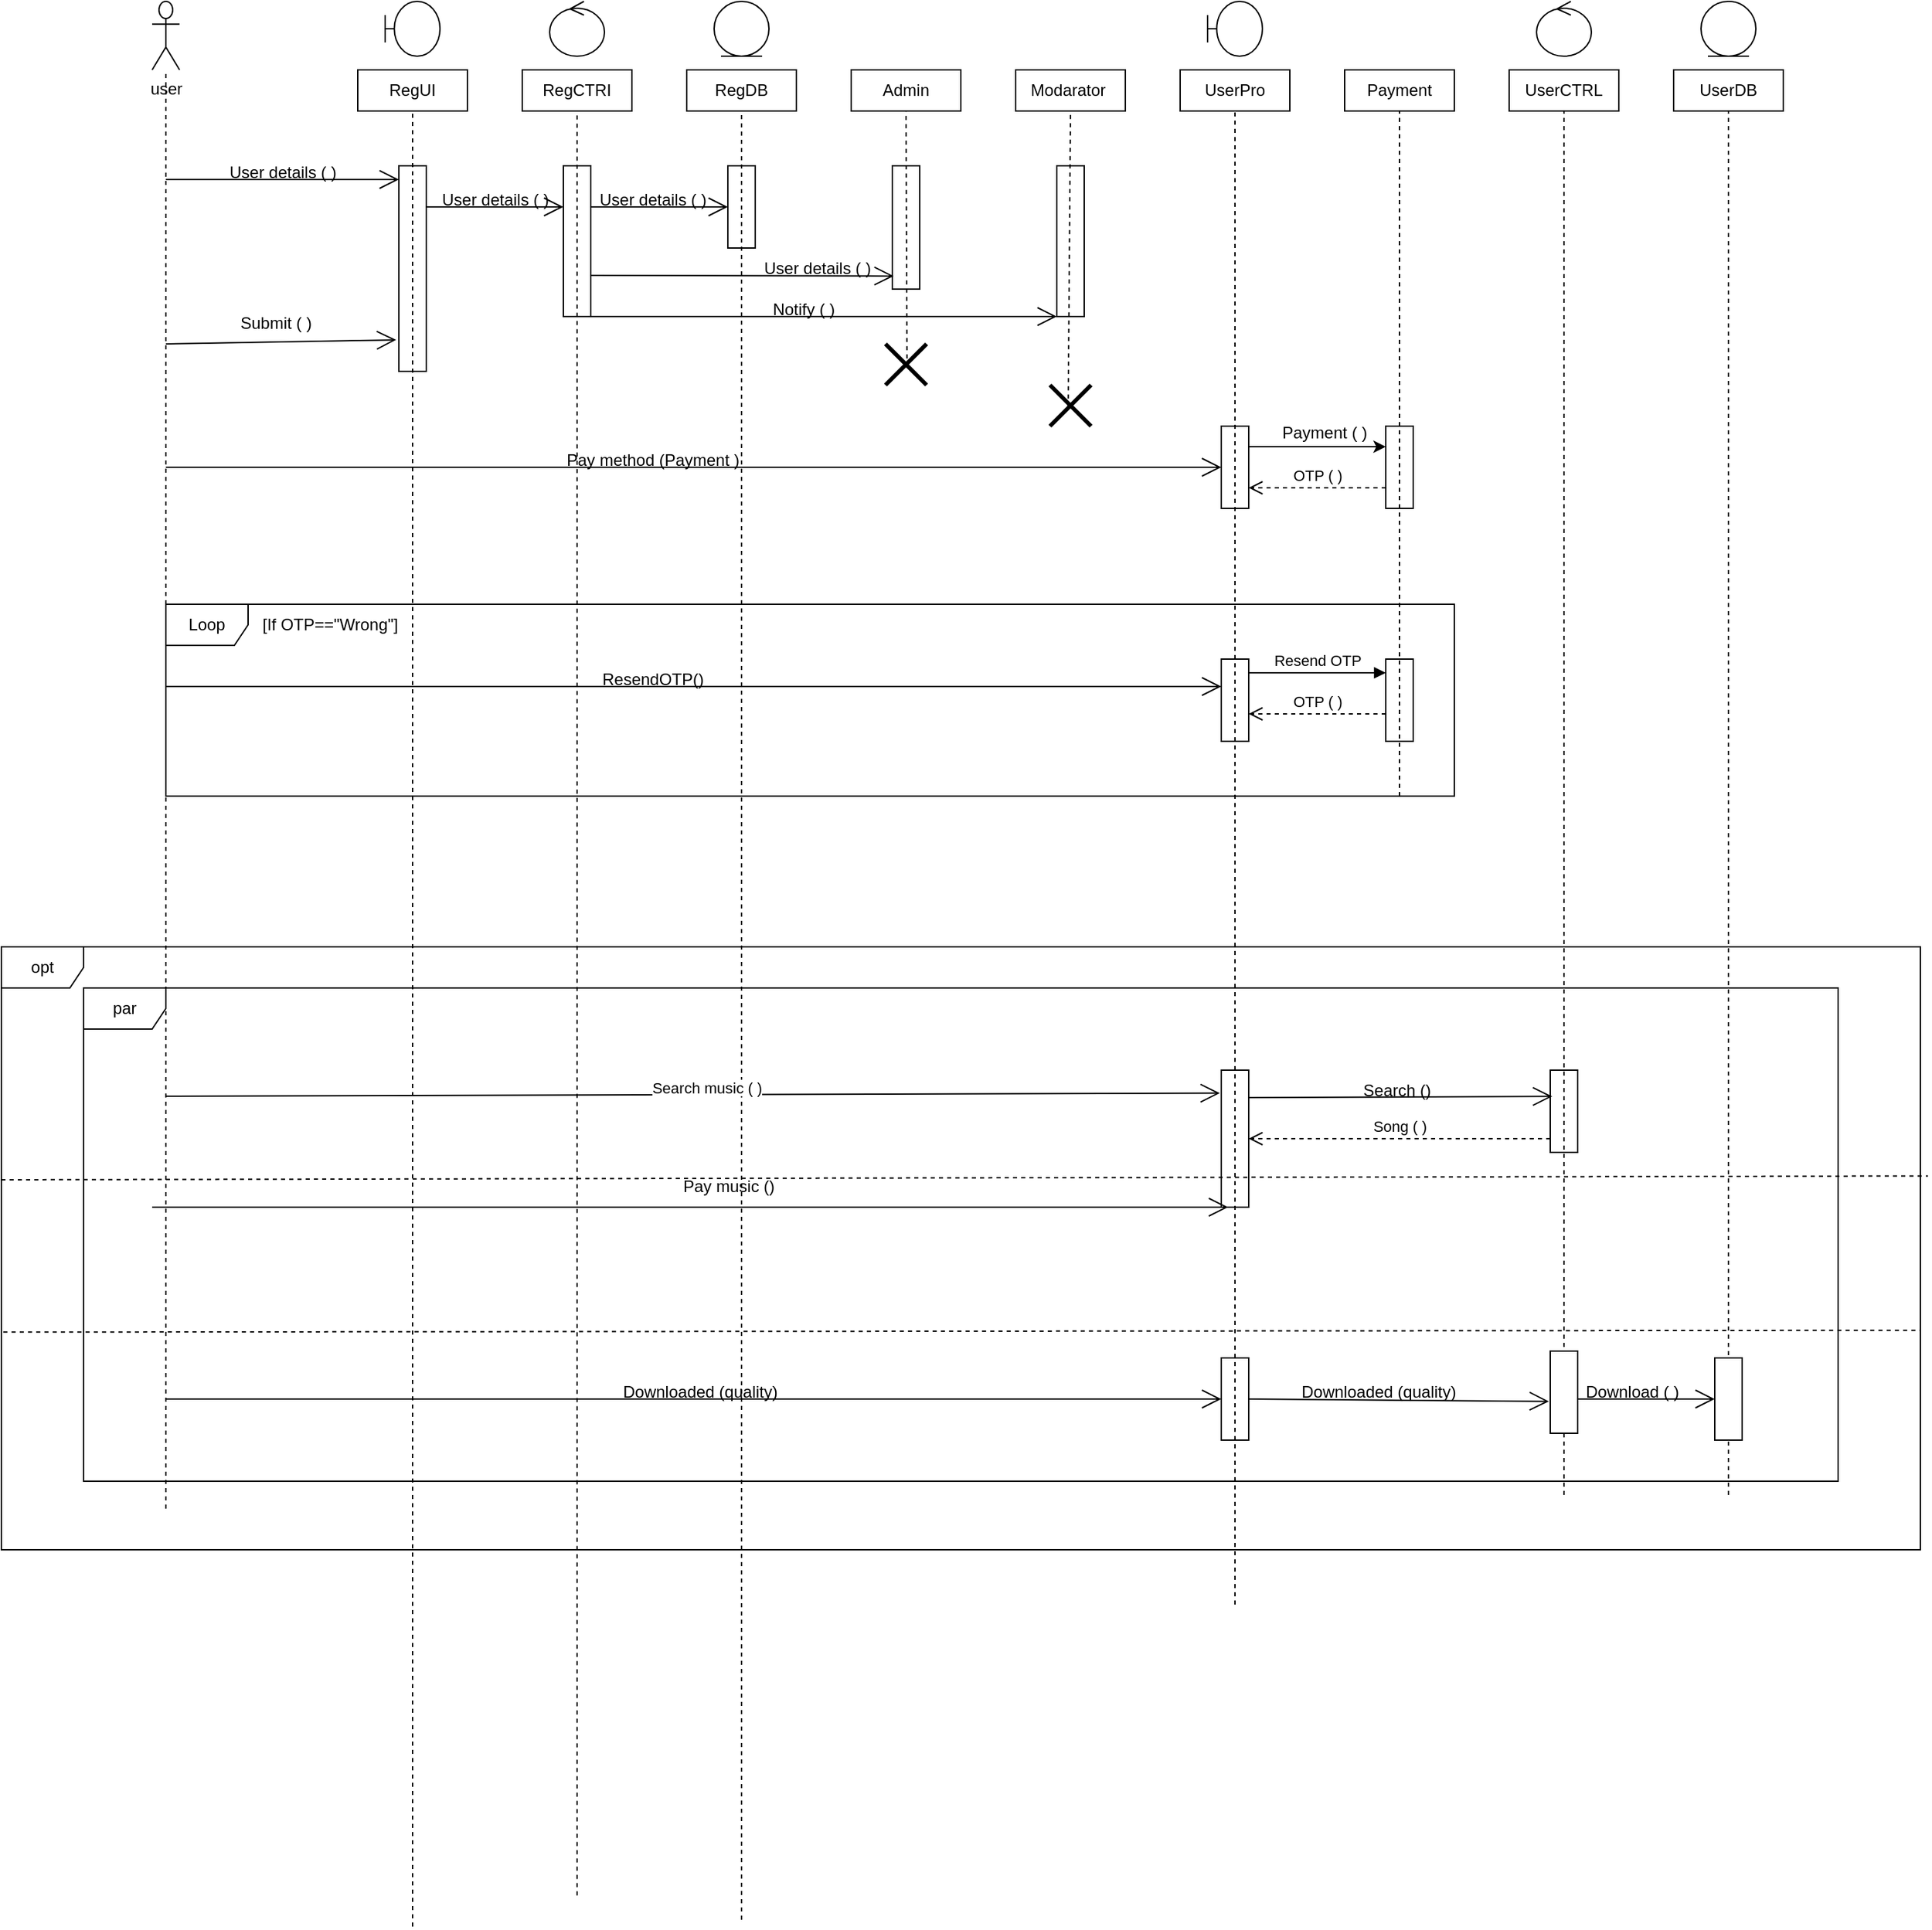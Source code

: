 <mxfile version="20.5.1" type="github">
  <diagram id="kORWXo8z2lHCYU-cHMwj" name="Page-1">
    <mxGraphModel dx="2676" dy="781" grid="1" gridSize="10" guides="1" tooltips="1" connect="1" arrows="1" fold="1" page="1" pageScale="1" pageWidth="850" pageHeight="1100" math="0" shadow="0">
      <root>
        <mxCell id="0" />
        <mxCell id="1" parent="0" />
        <mxCell id="dhr_ioXj1obli_dX_mUs-1" value="RegCTRI" style="rounded=0;whiteSpace=wrap;html=1;" parent="1" vertex="1">
          <mxGeometry x="120" y="50" width="80" height="30" as="geometry" />
        </mxCell>
        <mxCell id="dhr_ioXj1obli_dX_mUs-2" value="RegDB" style="rounded=0;whiteSpace=wrap;html=1;" parent="1" vertex="1">
          <mxGeometry x="240" y="50" width="80" height="30" as="geometry" />
        </mxCell>
        <mxCell id="dhr_ioXj1obli_dX_mUs-3" value="Admin" style="rounded=0;whiteSpace=wrap;html=1;" parent="1" vertex="1">
          <mxGeometry x="360" y="50" width="80" height="30" as="geometry" />
        </mxCell>
        <mxCell id="dhr_ioXj1obli_dX_mUs-4" value="Modarator&amp;nbsp;" style="rounded=0;whiteSpace=wrap;html=1;" parent="1" vertex="1">
          <mxGeometry x="480" y="50" width="80" height="30" as="geometry" />
        </mxCell>
        <mxCell id="dhr_ioXj1obli_dX_mUs-5" value="Payment" style="rounded=0;whiteSpace=wrap;html=1;" parent="1" vertex="1">
          <mxGeometry x="720" y="50" width="80" height="30" as="geometry" />
        </mxCell>
        <mxCell id="dhr_ioXj1obli_dX_mUs-6" value="UserPro" style="rounded=0;whiteSpace=wrap;html=1;" parent="1" vertex="1">
          <mxGeometry x="600" y="50" width="80" height="30" as="geometry" />
        </mxCell>
        <mxCell id="dhr_ioXj1obli_dX_mUs-7" value="user" style="shape=umlActor;verticalLabelPosition=bottom;verticalAlign=top;html=1;outlineConnect=0;" parent="1" vertex="1">
          <mxGeometry x="-150" width="20" height="50" as="geometry" />
        </mxCell>
        <mxCell id="dhr_ioXj1obli_dX_mUs-8" value="RegUI" style="rounded=0;whiteSpace=wrap;html=1;" parent="1" vertex="1">
          <mxGeometry y="50" width="80" height="30" as="geometry" />
        </mxCell>
        <mxCell id="dhr_ioXj1obli_dX_mUs-9" value="UserCTRL" style="rounded=0;whiteSpace=wrap;html=1;" parent="1" vertex="1">
          <mxGeometry x="840" y="50" width="80" height="30" as="geometry" />
        </mxCell>
        <mxCell id="dhr_ioXj1obli_dX_mUs-10" value="UserDB" style="rounded=0;whiteSpace=wrap;html=1;" parent="1" vertex="1">
          <mxGeometry x="960" y="50" width="80" height="30" as="geometry" />
        </mxCell>
        <mxCell id="dhr_ioXj1obli_dX_mUs-11" value="" style="endArrow=none;dashed=1;html=1;rounded=0;" parent="1" target="dhr_ioXj1obli_dX_mUs-7" edge="1">
          <mxGeometry width="50" height="50" relative="1" as="geometry">
            <mxPoint x="-140" y="1100" as="sourcePoint" />
            <mxPoint x="-140" y="110" as="targetPoint" />
          </mxGeometry>
        </mxCell>
        <mxCell id="dhr_ioXj1obli_dX_mUs-12" value="" style="rounded=0;whiteSpace=wrap;html=1;" parent="1" vertex="1">
          <mxGeometry x="30" y="120" width="20" height="150" as="geometry" />
        </mxCell>
        <mxCell id="dhr_ioXj1obli_dX_mUs-13" value="" style="rounded=0;whiteSpace=wrap;html=1;" parent="1" vertex="1">
          <mxGeometry x="150" y="120" width="20" height="110" as="geometry" />
        </mxCell>
        <mxCell id="dhr_ioXj1obli_dX_mUs-14" value="" style="rounded=0;whiteSpace=wrap;html=1;" parent="1" vertex="1">
          <mxGeometry x="390" y="120" width="20" height="90" as="geometry" />
        </mxCell>
        <mxCell id="dhr_ioXj1obli_dX_mUs-15" value="" style="rounded=0;whiteSpace=wrap;html=1;" parent="1" vertex="1">
          <mxGeometry x="270" y="120" width="20" height="60" as="geometry" />
        </mxCell>
        <mxCell id="dhr_ioXj1obli_dX_mUs-16" value="" style="rounded=0;whiteSpace=wrap;html=1;" parent="1" vertex="1">
          <mxGeometry x="510" y="120" width="20" height="110" as="geometry" />
        </mxCell>
        <mxCell id="dhr_ioXj1obli_dX_mUs-17" value="User details ( )" style="text;html=1;align=center;verticalAlign=middle;resizable=0;points=[];autosize=1;strokeColor=none;fillColor=none;" parent="1" vertex="1">
          <mxGeometry x="-105" y="110" width="100" height="30" as="geometry" />
        </mxCell>
        <mxCell id="dhr_ioXj1obli_dX_mUs-18" value="Submit ( )" style="text;html=1;align=center;verticalAlign=middle;resizable=0;points=[];autosize=1;strokeColor=none;fillColor=none;" parent="1" vertex="1">
          <mxGeometry x="-100" y="220" width="80" height="30" as="geometry" />
        </mxCell>
        <mxCell id="dhr_ioXj1obli_dX_mUs-19" value="" style="endArrow=none;dashed=1;html=1;rounded=0;entryX=0.5;entryY=1;entryDx=0;entryDy=0;" parent="1" target="dhr_ioXj1obli_dX_mUs-8" edge="1">
          <mxGeometry width="50" height="50" relative="1" as="geometry">
            <mxPoint x="40" y="1405" as="sourcePoint" />
            <mxPoint x="400" y="190" as="targetPoint" />
          </mxGeometry>
        </mxCell>
        <mxCell id="dhr_ioXj1obli_dX_mUs-20" value="User details ( )" style="text;html=1;align=center;verticalAlign=middle;resizable=0;points=[];autosize=1;strokeColor=none;fillColor=none;" parent="1" vertex="1">
          <mxGeometry x="50" y="130" width="100" height="30" as="geometry" />
        </mxCell>
        <mxCell id="dhr_ioXj1obli_dX_mUs-21" value="" style="endArrow=none;dashed=1;html=1;rounded=0;entryX=0.5;entryY=1;entryDx=0;entryDy=0;" parent="1" target="dhr_ioXj1obli_dX_mUs-1" edge="1">
          <mxGeometry width="50" height="50" relative="1" as="geometry">
            <mxPoint x="160" y="1382.286" as="sourcePoint" />
            <mxPoint x="180" y="80" as="targetPoint" />
          </mxGeometry>
        </mxCell>
        <mxCell id="dhr_ioXj1obli_dX_mUs-22" value="" style="endArrow=none;dashed=1;html=1;rounded=0;entryX=0.5;entryY=1;entryDx=0;entryDy=0;" parent="1" target="dhr_ioXj1obli_dX_mUs-2" edge="1">
          <mxGeometry width="50" height="50" relative="1" as="geometry">
            <mxPoint x="280" y="1400" as="sourcePoint" />
            <mxPoint x="310" y="260" as="targetPoint" />
          </mxGeometry>
        </mxCell>
        <mxCell id="dhr_ioXj1obli_dX_mUs-23" value="User details ( )" style="text;html=1;align=center;verticalAlign=middle;resizable=0;points=[];autosize=1;strokeColor=none;fillColor=none;" parent="1" vertex="1">
          <mxGeometry x="285" y="180" width="100" height="30" as="geometry" />
        </mxCell>
        <mxCell id="dhr_ioXj1obli_dX_mUs-24" value="" style="endArrow=none;dashed=1;html=1;rounded=0;entryX=0.5;entryY=1;entryDx=0;entryDy=0;exitX=0.525;exitY=0.554;exitDx=0;exitDy=0;exitPerimeter=0;" parent="1" source="dhr_ioXj1obli_dX_mUs-77" target="dhr_ioXj1obli_dX_mUs-3" edge="1">
          <mxGeometry width="50" height="50" relative="1" as="geometry">
            <mxPoint x="400" y="240" as="sourcePoint" />
            <mxPoint x="350" y="270" as="targetPoint" />
          </mxGeometry>
        </mxCell>
        <mxCell id="dhr_ioXj1obli_dX_mUs-25" value="" style="endArrow=none;dashed=1;html=1;rounded=0;entryX=0.5;entryY=1;entryDx=0;entryDy=0;exitX=0.443;exitY=0.528;exitDx=0;exitDy=0;exitPerimeter=0;" parent="1" source="dhr_ioXj1obli_dX_mUs-76" target="dhr_ioXj1obli_dX_mUs-4" edge="1">
          <mxGeometry width="50" height="50" relative="1" as="geometry">
            <mxPoint x="520" y="240" as="sourcePoint" />
            <mxPoint x="550" y="270" as="targetPoint" />
          </mxGeometry>
        </mxCell>
        <mxCell id="dhr_ioXj1obli_dX_mUs-26" value="" style="endArrow=none;dashed=1;html=1;rounded=0;entryX=0.5;entryY=1;entryDx=0;entryDy=0;" parent="1" target="dhr_ioXj1obli_dX_mUs-10" edge="1">
          <mxGeometry width="50" height="50" relative="1" as="geometry">
            <mxPoint x="1000" y="1090" as="sourcePoint" />
            <mxPoint x="1030" y="300" as="targetPoint" />
          </mxGeometry>
        </mxCell>
        <mxCell id="dhr_ioXj1obli_dX_mUs-27" value="" style="rounded=0;whiteSpace=wrap;html=1;" parent="1" vertex="1">
          <mxGeometry x="630" y="310" width="20" height="60" as="geometry" />
        </mxCell>
        <mxCell id="dhr_ioXj1obli_dX_mUs-28" value="Pay method (Payment )" style="text;html=1;align=center;verticalAlign=middle;resizable=0;points=[];autosize=1;strokeColor=none;fillColor=none;" parent="1" vertex="1">
          <mxGeometry x="140" y="320" width="150" height="30" as="geometry" />
        </mxCell>
        <mxCell id="dhr_ioXj1obli_dX_mUs-29" value="" style="rounded=0;whiteSpace=wrap;html=1;" parent="1" vertex="1">
          <mxGeometry x="750" y="310" width="20" height="60" as="geometry" />
        </mxCell>
        <mxCell id="dhr_ioXj1obli_dX_mUs-30" value="" style="endArrow=classic;html=1;rounded=0;entryX=0;entryY=0.25;entryDx=0;entryDy=0;exitX=1;exitY=0.25;exitDx=0;exitDy=0;" parent="1" source="dhr_ioXj1obli_dX_mUs-27" target="dhr_ioXj1obli_dX_mUs-29" edge="1">
          <mxGeometry width="50" height="50" relative="1" as="geometry">
            <mxPoint x="400" y="350" as="sourcePoint" />
            <mxPoint x="450" y="300" as="targetPoint" />
          </mxGeometry>
        </mxCell>
        <mxCell id="dhr_ioXj1obli_dX_mUs-31" value="OTP ( )" style="html=1;verticalAlign=bottom;endArrow=open;dashed=1;endSize=8;rounded=0;entryX=1;entryY=0.75;entryDx=0;entryDy=0;exitX=0;exitY=0.75;exitDx=0;exitDy=0;" parent="1" source="dhr_ioXj1obli_dX_mUs-29" target="dhr_ioXj1obli_dX_mUs-27" edge="1">
          <mxGeometry relative="1" as="geometry">
            <mxPoint x="740" y="360" as="sourcePoint" />
            <mxPoint x="660" y="360" as="targetPoint" />
          </mxGeometry>
        </mxCell>
        <mxCell id="dhr_ioXj1obli_dX_mUs-32" value="Payment ( )" style="text;html=1;align=center;verticalAlign=middle;resizable=0;points=[];autosize=1;strokeColor=none;fillColor=none;" parent="1" vertex="1">
          <mxGeometry x="660" y="300" width="90" height="30" as="geometry" />
        </mxCell>
        <mxCell id="dhr_ioXj1obli_dX_mUs-33" value="" style="endArrow=open;endFill=1;endSize=12;html=1;rounded=0;" parent="1" edge="1">
          <mxGeometry width="160" relative="1" as="geometry">
            <mxPoint x="-140" y="130" as="sourcePoint" />
            <mxPoint x="30" y="130" as="targetPoint" />
          </mxGeometry>
        </mxCell>
        <mxCell id="dhr_ioXj1obli_dX_mUs-34" value="" style="endArrow=open;endFill=1;endSize=12;html=1;rounded=0;entryX=-0.1;entryY=0.847;entryDx=0;entryDy=0;entryPerimeter=0;" parent="1" target="dhr_ioXj1obli_dX_mUs-12" edge="1">
          <mxGeometry width="160" relative="1" as="geometry">
            <mxPoint x="-140" y="250" as="sourcePoint" />
            <mxPoint x="20" y="160" as="targetPoint" />
          </mxGeometry>
        </mxCell>
        <mxCell id="dhr_ioXj1obli_dX_mUs-35" value="" style="endArrow=open;endFill=1;endSize=12;html=1;rounded=0;" parent="1" edge="1">
          <mxGeometry width="160" relative="1" as="geometry">
            <mxPoint x="50" y="150" as="sourcePoint" />
            <mxPoint x="150" y="150" as="targetPoint" />
          </mxGeometry>
        </mxCell>
        <mxCell id="dhr_ioXj1obli_dX_mUs-36" value="" style="endArrow=open;endFill=1;endSize=12;html=1;rounded=0;" parent="1" edge="1">
          <mxGeometry width="160" relative="1" as="geometry">
            <mxPoint x="170" y="150" as="sourcePoint" />
            <mxPoint x="270" y="150" as="targetPoint" />
          </mxGeometry>
        </mxCell>
        <mxCell id="dhr_ioXj1obli_dX_mUs-37" value="User details ( )" style="text;html=1;align=center;verticalAlign=middle;resizable=0;points=[];autosize=1;strokeColor=none;fillColor=none;" parent="1" vertex="1">
          <mxGeometry x="165" y="130" width="100" height="30" as="geometry" />
        </mxCell>
        <mxCell id="dhr_ioXj1obli_dX_mUs-38" value="" style="endArrow=open;endFill=1;endSize=12;html=1;rounded=0;entryX=0.05;entryY=0.894;entryDx=0;entryDy=0;entryPerimeter=0;" parent="1" target="dhr_ioXj1obli_dX_mUs-14" edge="1">
          <mxGeometry width="160" relative="1" as="geometry">
            <mxPoint x="170" y="200" as="sourcePoint" />
            <mxPoint x="330" y="200" as="targetPoint" />
          </mxGeometry>
        </mxCell>
        <mxCell id="dhr_ioXj1obli_dX_mUs-39" value="" style="endArrow=open;endFill=1;endSize=12;html=1;rounded=0;entryX=0;entryY=0.5;entryDx=0;entryDy=0;" parent="1" target="dhr_ioXj1obli_dX_mUs-27" edge="1">
          <mxGeometry width="160" relative="1" as="geometry">
            <mxPoint x="-140" y="340" as="sourcePoint" />
            <mxPoint x="20" y="340" as="targetPoint" />
          </mxGeometry>
        </mxCell>
        <mxCell id="dhr_ioXj1obli_dX_mUs-40" value="" style="shape=umlBoundary;whiteSpace=wrap;html=1;" parent="1" vertex="1">
          <mxGeometry x="620" width="40" height="40" as="geometry" />
        </mxCell>
        <mxCell id="dhr_ioXj1obli_dX_mUs-41" value="" style="shape=umlBoundary;whiteSpace=wrap;html=1;" parent="1" vertex="1">
          <mxGeometry x="20" width="40" height="40" as="geometry" />
        </mxCell>
        <mxCell id="dhr_ioXj1obli_dX_mUs-42" value="" style="ellipse;shape=umlControl;whiteSpace=wrap;html=1;" parent="1" vertex="1">
          <mxGeometry x="140" width="40" height="40" as="geometry" />
        </mxCell>
        <mxCell id="dhr_ioXj1obli_dX_mUs-43" value="" style="ellipse;shape=umlControl;whiteSpace=wrap;html=1;" parent="1" vertex="1">
          <mxGeometry x="860" width="40" height="40" as="geometry" />
        </mxCell>
        <mxCell id="dhr_ioXj1obli_dX_mUs-44" value="" style="ellipse;shape=umlEntity;whiteSpace=wrap;html=1;" parent="1" vertex="1">
          <mxGeometry x="980" width="40" height="40" as="geometry" />
        </mxCell>
        <mxCell id="dhr_ioXj1obli_dX_mUs-45" value="" style="ellipse;shape=umlEntity;whiteSpace=wrap;html=1;" parent="1" vertex="1">
          <mxGeometry x="260" width="40" height="40" as="geometry" />
        </mxCell>
        <mxCell id="dhr_ioXj1obli_dX_mUs-46" value="" style="rounded=0;whiteSpace=wrap;html=1;" parent="1" vertex="1">
          <mxGeometry x="630" y="480" width="20" height="60" as="geometry" />
        </mxCell>
        <mxCell id="dhr_ioXj1obli_dX_mUs-47" value="" style="rounded=0;whiteSpace=wrap;html=1;" parent="1" vertex="1">
          <mxGeometry x="750" y="480" width="20" height="60" as="geometry" />
        </mxCell>
        <mxCell id="dhr_ioXj1obli_dX_mUs-48" value="Loop" style="shape=umlFrame;whiteSpace=wrap;html=1;" parent="1" vertex="1">
          <mxGeometry x="-140" y="440" width="940" height="140" as="geometry" />
        </mxCell>
        <mxCell id="dhr_ioXj1obli_dX_mUs-49" value="" style="endArrow=none;dashed=1;html=1;rounded=0;" parent="1" target="dhr_ioXj1obli_dX_mUs-5" edge="1">
          <mxGeometry width="50" height="50" relative="1" as="geometry">
            <mxPoint x="760" y="580" as="sourcePoint" />
            <mxPoint x="790" y="180" as="targetPoint" />
          </mxGeometry>
        </mxCell>
        <mxCell id="dhr_ioXj1obli_dX_mUs-50" value="[If OTP==&quot;Wrong&quot;]" style="text;html=1;strokeColor=none;fillColor=none;align=center;verticalAlign=middle;whiteSpace=wrap;rounded=0;" parent="1" vertex="1">
          <mxGeometry x="-100" y="440" width="160" height="30" as="geometry" />
        </mxCell>
        <mxCell id="dhr_ioXj1obli_dX_mUs-51" value="Resend OTP" style="html=1;verticalAlign=bottom;endArrow=block;rounded=0;" parent="1" edge="1">
          <mxGeometry width="80" relative="1" as="geometry">
            <mxPoint x="650" y="490" as="sourcePoint" />
            <mxPoint x="750" y="490" as="targetPoint" />
          </mxGeometry>
        </mxCell>
        <mxCell id="dhr_ioXj1obli_dX_mUs-52" value="OTP ( )" style="html=1;verticalAlign=bottom;endArrow=open;dashed=1;endSize=8;rounded=0;" parent="1" edge="1">
          <mxGeometry relative="1" as="geometry">
            <mxPoint x="750" y="520" as="sourcePoint" />
            <mxPoint x="650" y="520" as="targetPoint" />
            <Array as="points">
              <mxPoint x="690" y="520" />
            </Array>
          </mxGeometry>
        </mxCell>
        <mxCell id="dhr_ioXj1obli_dX_mUs-53" value="par" style="shape=umlFrame;whiteSpace=wrap;html=1;" parent="1" vertex="1">
          <mxGeometry x="-200" y="720" width="1280" height="360" as="geometry" />
        </mxCell>
        <mxCell id="dhr_ioXj1obli_dX_mUs-54" value="" style="rounded=0;whiteSpace=wrap;html=1;" parent="1" vertex="1">
          <mxGeometry x="630" y="990" width="20" height="60" as="geometry" />
        </mxCell>
        <mxCell id="dhr_ioXj1obli_dX_mUs-55" value="" style="rounded=0;whiteSpace=wrap;html=1;" parent="1" vertex="1">
          <mxGeometry x="630" y="780" width="20" height="100" as="geometry" />
        </mxCell>
        <mxCell id="dhr_ioXj1obli_dX_mUs-56" value="" style="rounded=0;whiteSpace=wrap;html=1;" parent="1" vertex="1">
          <mxGeometry x="870" y="780" width="20" height="60" as="geometry" />
        </mxCell>
        <mxCell id="dhr_ioXj1obli_dX_mUs-57" value="" style="endArrow=open;endFill=1;endSize=12;html=1;rounded=0;entryX=-0.053;entryY=0.168;entryDx=0;entryDy=0;entryPerimeter=0;" parent="1" target="dhr_ioXj1obli_dX_mUs-55" edge="1">
          <mxGeometry width="160" relative="1" as="geometry">
            <mxPoint x="-140" y="799" as="sourcePoint" />
            <mxPoint x="100" y="800" as="targetPoint" />
          </mxGeometry>
        </mxCell>
        <mxCell id="dhr_ioXj1obli_dX_mUs-58" value="&lt;br&gt;&lt;span style=&quot;color: rgb(0, 0, 0); font-family: Helvetica; font-size: 11px; font-style: normal; font-variant-ligatures: normal; font-variant-caps: normal; font-weight: 400; letter-spacing: normal; orphans: 2; text-align: center; text-indent: 0px; text-transform: none; widows: 2; word-spacing: 0px; -webkit-text-stroke-width: 0px; background-color: rgb(255, 255, 255); text-decoration-thickness: initial; text-decoration-style: initial; text-decoration-color: initial; float: none; display: inline !important;&quot;&gt;Search music ( )&lt;/span&gt;&lt;br&gt;" style="text;html=1;strokeColor=none;fillColor=none;align=center;verticalAlign=middle;whiteSpace=wrap;rounded=0;" parent="1" vertex="1">
          <mxGeometry x="210" y="770" width="90" height="30" as="geometry" />
        </mxCell>
        <mxCell id="dhr_ioXj1obli_dX_mUs-59" value="" style="endArrow=open;endFill=1;endSize=12;html=1;rounded=0;entryX=0.072;entryY=0.319;entryDx=0;entryDy=0;entryPerimeter=0;" parent="1" target="dhr_ioXj1obli_dX_mUs-56" edge="1">
          <mxGeometry width="160" relative="1" as="geometry">
            <mxPoint x="650" y="800" as="sourcePoint" />
            <mxPoint x="810" y="800" as="targetPoint" />
          </mxGeometry>
        </mxCell>
        <mxCell id="dhr_ioXj1obli_dX_mUs-60" value="Song ( )" style="html=1;verticalAlign=bottom;endArrow=open;dashed=1;endSize=8;rounded=0;entryX=1;entryY=0.5;entryDx=0;entryDy=0;" parent="1" target="dhr_ioXj1obli_dX_mUs-55" edge="1">
          <mxGeometry relative="1" as="geometry">
            <mxPoint x="870" y="830" as="sourcePoint" />
            <mxPoint x="790" y="830" as="targetPoint" />
          </mxGeometry>
        </mxCell>
        <mxCell id="dhr_ioXj1obli_dX_mUs-61" value="Search ()&amp;nbsp;" style="text;html=1;strokeColor=none;fillColor=none;align=center;verticalAlign=middle;whiteSpace=wrap;rounded=0;" parent="1" vertex="1">
          <mxGeometry x="730" y="780" width="60" height="30" as="geometry" />
        </mxCell>
        <mxCell id="dhr_ioXj1obli_dX_mUs-62" value="Pay music ()&amp;nbsp;" style="text;html=1;strokeColor=none;fillColor=none;align=center;verticalAlign=middle;whiteSpace=wrap;rounded=0;" parent="1" vertex="1">
          <mxGeometry x="235" y="850" width="75" height="30" as="geometry" />
        </mxCell>
        <mxCell id="dhr_ioXj1obli_dX_mUs-63" value="" style="endArrow=none;dashed=1;html=1;rounded=0;entryX=0.5;entryY=1;entryDx=0;entryDy=0;" parent="1" target="dhr_ioXj1obli_dX_mUs-9" edge="1">
          <mxGeometry width="50" height="50" relative="1" as="geometry">
            <mxPoint x="880" y="1090" as="sourcePoint" />
            <mxPoint x="910" y="140" as="targetPoint" />
          </mxGeometry>
        </mxCell>
        <mxCell id="dhr_ioXj1obli_dX_mUs-64" value="" style="endArrow=open;endFill=1;endSize=12;html=1;rounded=0;entryX=0;entryY=0.5;entryDx=0;entryDy=0;" parent="1" target="dhr_ioXj1obli_dX_mUs-54" edge="1">
          <mxGeometry width="160" relative="1" as="geometry">
            <mxPoint x="-140" y="1020" as="sourcePoint" />
            <mxPoint x="20" y="1020" as="targetPoint" />
          </mxGeometry>
        </mxCell>
        <mxCell id="dhr_ioXj1obli_dX_mUs-65" value="Downloaded (quality)" style="text;html=1;strokeColor=none;fillColor=none;align=center;verticalAlign=middle;whiteSpace=wrap;rounded=0;" parent="1" vertex="1">
          <mxGeometry x="190" y="1000" width="120" height="30" as="geometry" />
        </mxCell>
        <mxCell id="dhr_ioXj1obli_dX_mUs-66" value="" style="rounded=0;whiteSpace=wrap;html=1;" parent="1" vertex="1">
          <mxGeometry x="870" y="985" width="20" height="60" as="geometry" />
        </mxCell>
        <mxCell id="dhr_ioXj1obli_dX_mUs-67" value="" style="endArrow=open;endFill=1;endSize=12;html=1;rounded=0;entryX=-0.05;entryY=0.612;entryDx=0;entryDy=0;entryPerimeter=0;" parent="1" target="dhr_ioXj1obli_dX_mUs-66" edge="1">
          <mxGeometry width="160" relative="1" as="geometry">
            <mxPoint x="650" y="1020" as="sourcePoint" />
            <mxPoint x="810" y="1020" as="targetPoint" />
          </mxGeometry>
        </mxCell>
        <mxCell id="dhr_ioXj1obli_dX_mUs-68" value="Downloaded (quality)" style="text;html=1;strokeColor=none;fillColor=none;align=center;verticalAlign=middle;whiteSpace=wrap;rounded=0;" parent="1" vertex="1">
          <mxGeometry x="680" y="1000" width="130" height="30" as="geometry" />
        </mxCell>
        <mxCell id="dhr_ioXj1obli_dX_mUs-69" value="" style="rounded=0;whiteSpace=wrap;html=1;" parent="1" vertex="1">
          <mxGeometry x="990" y="990" width="20" height="60" as="geometry" />
        </mxCell>
        <mxCell id="dhr_ioXj1obli_dX_mUs-70" value="" style="endArrow=open;endFill=1;endSize=12;html=1;rounded=0;" parent="1" edge="1">
          <mxGeometry width="160" relative="1" as="geometry">
            <mxPoint x="890" y="1020" as="sourcePoint" />
            <mxPoint x="990" y="1020" as="targetPoint" />
          </mxGeometry>
        </mxCell>
        <mxCell id="dhr_ioXj1obli_dX_mUs-71" value="Download ( )" style="text;html=1;strokeColor=none;fillColor=none;align=center;verticalAlign=middle;whiteSpace=wrap;rounded=0;" parent="1" vertex="1">
          <mxGeometry x="890" y="1000" width="80" height="30" as="geometry" />
        </mxCell>
        <mxCell id="dhr_ioXj1obli_dX_mUs-72" value="" style="endArrow=none;dashed=1;html=1;rounded=0;exitX=0.001;exitY=0.639;exitDx=0;exitDy=0;exitPerimeter=0;entryX=1;entryY=0.636;entryDx=0;entryDy=0;entryPerimeter=0;" parent="1" source="dhr_ioXj1obli_dX_mUs-73" target="dhr_ioXj1obli_dX_mUs-73" edge="1">
          <mxGeometry width="50" height="50" relative="1" as="geometry">
            <mxPoint x="-230" y="1010" as="sourcePoint" />
            <mxPoint x="-180" y="960" as="targetPoint" />
          </mxGeometry>
        </mxCell>
        <mxCell id="dhr_ioXj1obli_dX_mUs-73" value="opt" style="shape=umlFrame;whiteSpace=wrap;html=1;" parent="1" vertex="1">
          <mxGeometry x="-260" y="690" width="1400" height="440" as="geometry" />
        </mxCell>
        <mxCell id="dhr_ioXj1obli_dX_mUs-74" value="" style="endArrow=open;endFill=1;endSize=12;html=1;rounded=0;entryX=0.25;entryY=1;entryDx=0;entryDy=0;" parent="1" target="dhr_ioXj1obli_dX_mUs-55" edge="1">
          <mxGeometry width="160" relative="1" as="geometry">
            <mxPoint x="-150" y="880" as="sourcePoint" />
            <mxPoint x="10" y="880" as="targetPoint" />
          </mxGeometry>
        </mxCell>
        <mxCell id="dhr_ioXj1obli_dX_mUs-75" value="" style="endArrow=none;dashed=1;html=1;rounded=0;entryX=1.004;entryY=0.38;entryDx=0;entryDy=0;entryPerimeter=0;" parent="1" target="dhr_ioXj1obli_dX_mUs-73" edge="1">
          <mxGeometry width="50" height="50" relative="1" as="geometry">
            <mxPoint x="-260" y="860" as="sourcePoint" />
            <mxPoint x="-210" y="810" as="targetPoint" />
          </mxGeometry>
        </mxCell>
        <mxCell id="dhr_ioXj1obli_dX_mUs-76" value="" style="shape=umlDestroy;whiteSpace=wrap;html=1;strokeWidth=3;" parent="1" vertex="1">
          <mxGeometry x="505" y="280" width="30" height="30" as="geometry" />
        </mxCell>
        <mxCell id="dhr_ioXj1obli_dX_mUs-77" value="" style="shape=umlDestroy;whiteSpace=wrap;html=1;strokeWidth=3;" parent="1" vertex="1">
          <mxGeometry x="385" y="250" width="30" height="30" as="geometry" />
        </mxCell>
        <mxCell id="dhr_ioXj1obli_dX_mUs-78" value="" style="endArrow=open;endFill=1;endSize=12;html=1;rounded=0;entryX=0;entryY=1;entryDx=0;entryDy=0;" parent="1" target="dhr_ioXj1obli_dX_mUs-16" edge="1">
          <mxGeometry width="160" relative="1" as="geometry">
            <mxPoint x="170" y="230" as="sourcePoint" />
            <mxPoint x="330" y="230" as="targetPoint" />
          </mxGeometry>
        </mxCell>
        <mxCell id="dhr_ioXj1obli_dX_mUs-79" value="Notify ( )" style="text;html=1;align=center;verticalAlign=middle;resizable=0;points=[];autosize=1;strokeColor=none;fillColor=none;" parent="1" vertex="1">
          <mxGeometry x="290" y="210" width="70" height="30" as="geometry" />
        </mxCell>
        <mxCell id="dhr_ioXj1obli_dX_mUs-80" value="ResendOTP()" style="text;html=1;align=center;verticalAlign=middle;resizable=0;points=[];autosize=1;strokeColor=none;fillColor=none;" parent="1" vertex="1">
          <mxGeometry x="165" y="480" width="100" height="30" as="geometry" />
        </mxCell>
        <mxCell id="dhr_ioXj1obli_dX_mUs-81" value="" style="endArrow=open;endFill=1;endSize=12;html=1;rounded=0;entryX=0;entryY=0.5;entryDx=0;entryDy=0;" parent="1" edge="1">
          <mxGeometry width="160" relative="1" as="geometry">
            <mxPoint x="-140" y="500" as="sourcePoint" />
            <mxPoint x="630" y="500" as="targetPoint" />
          </mxGeometry>
        </mxCell>
        <mxCell id="dhr_ioXj1obli_dX_mUs-82" value="" style="endArrow=none;dashed=1;html=1;rounded=0;entryX=0.5;entryY=1;entryDx=0;entryDy=0;" parent="1" target="dhr_ioXj1obli_dX_mUs-6" edge="1">
          <mxGeometry width="50" height="50" relative="1" as="geometry">
            <mxPoint x="640" y="1170" as="sourcePoint" />
            <mxPoint x="660" y="110" as="targetPoint" />
          </mxGeometry>
        </mxCell>
      </root>
    </mxGraphModel>
  </diagram>
</mxfile>
